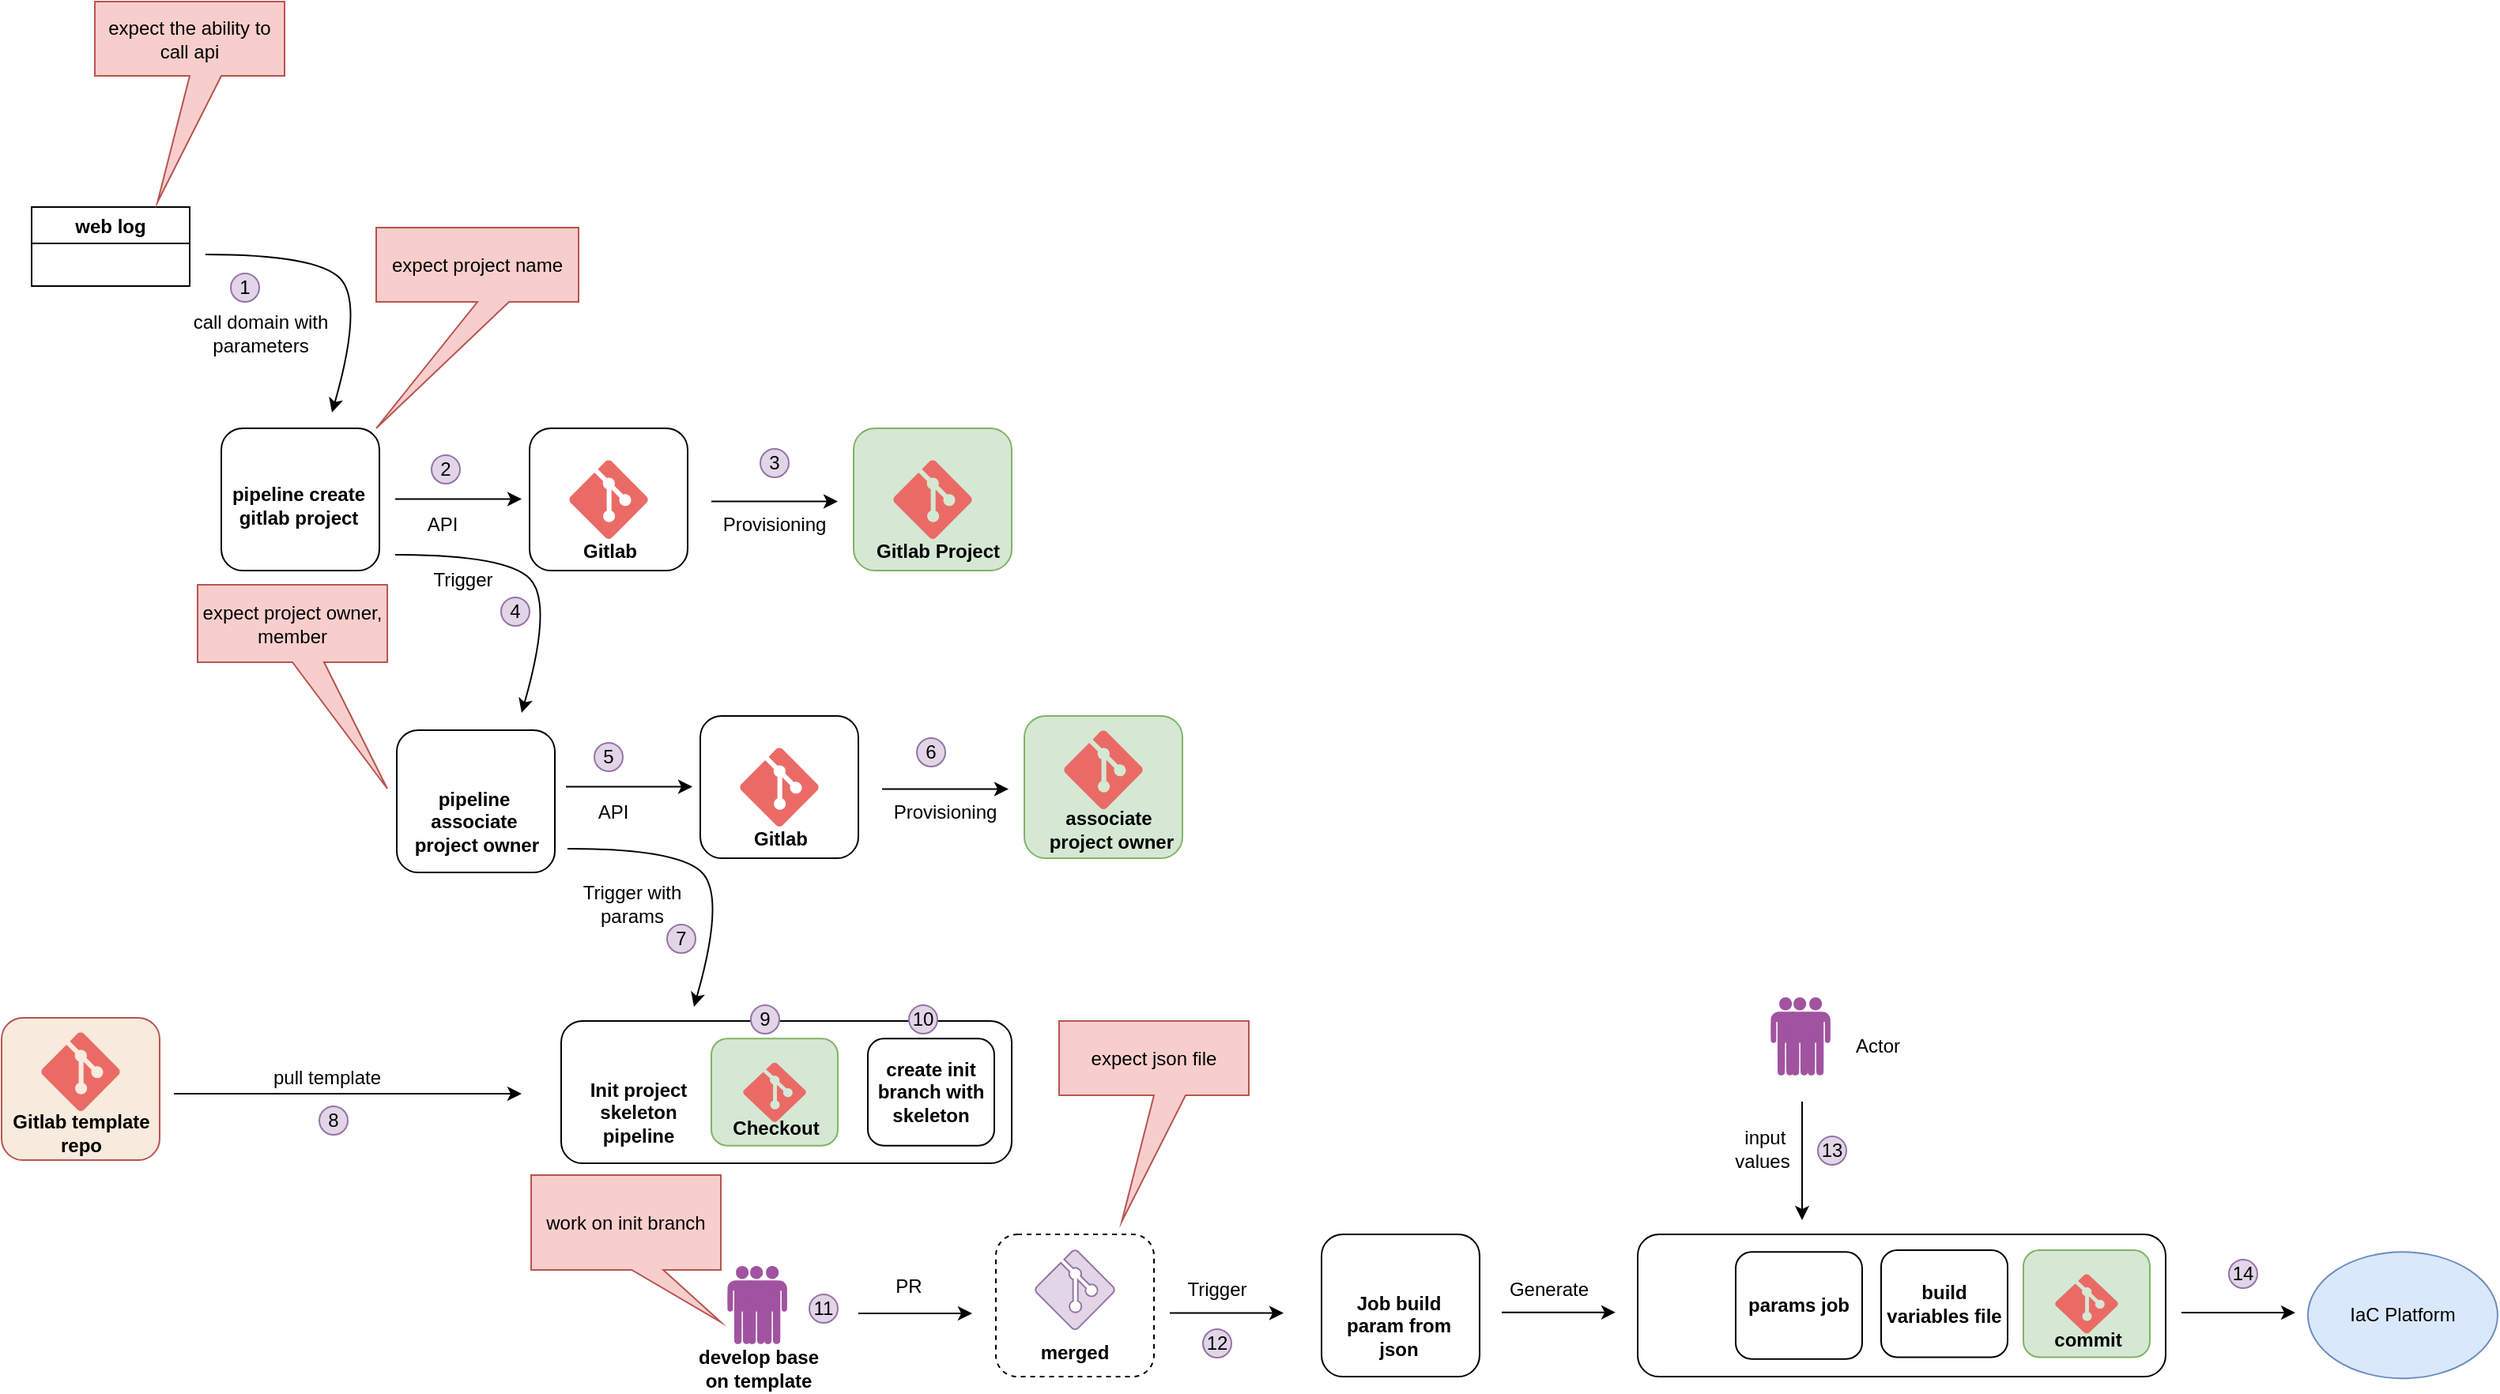 <mxfile version="20.2.4" type="github">
  <diagram id="D66kP5a0QggF74vHpiJR" name="Trang-1">
    <mxGraphModel dx="692" dy="853" grid="0" gridSize="10" guides="1" tooltips="1" connect="1" arrows="1" fold="1" page="0" pageScale="1" pageWidth="827" pageHeight="1169" math="0" shadow="0">
      <root>
        <mxCell id="0" />
        <mxCell id="1" parent="0" />
        <mxCell id="vNnDSQwe52qQY6jB95X8-1" value="" style="rounded=1;whiteSpace=wrap;html=1;" vertex="1" parent="1">
          <mxGeometry x="375" y="615" width="285" height="90" as="geometry" />
        </mxCell>
        <mxCell id="vNnDSQwe52qQY6jB95X8-2" value="web log" style="swimlane;" vertex="1" parent="1">
          <mxGeometry x="40" y="100" width="100" height="50" as="geometry" />
        </mxCell>
        <mxCell id="vNnDSQwe52qQY6jB95X8-3" value="" style="curved=1;endArrow=classic;html=1;rounded=0;" edge="1" parent="1">
          <mxGeometry width="50" height="50" relative="1" as="geometry">
            <mxPoint x="150.0" y="130.0" as="sourcePoint" />
            <mxPoint x="230.0" y="230.0" as="targetPoint" />
            <Array as="points">
              <mxPoint x="220" y="130" />
              <mxPoint x="250" y="160" />
            </Array>
          </mxGeometry>
        </mxCell>
        <mxCell id="vNnDSQwe52qQY6jB95X8-4" value="call domain with parameters" style="text;html=1;strokeColor=none;fillColor=none;align=center;verticalAlign=middle;whiteSpace=wrap;rounded=0;rotation=0;" vertex="1" parent="1">
          <mxGeometry x="130" y="160" width="110" height="40" as="geometry" />
        </mxCell>
        <mxCell id="vNnDSQwe52qQY6jB95X8-5" value="" style="endArrow=classic;html=1;rounded=0;" edge="1" parent="1">
          <mxGeometry width="50" height="50" relative="1" as="geometry">
            <mxPoint x="270.0" y="284.76" as="sourcePoint" />
            <mxPoint x="350.0" y="284.76" as="targetPoint" />
          </mxGeometry>
        </mxCell>
        <mxCell id="vNnDSQwe52qQY6jB95X8-6" value="API" style="text;html=1;strokeColor=none;fillColor=none;align=center;verticalAlign=middle;whiteSpace=wrap;rounded=0;" vertex="1" parent="1">
          <mxGeometry x="270" y="286" width="60" height="30" as="geometry" />
        </mxCell>
        <mxCell id="vNnDSQwe52qQY6jB95X8-7" value="" style="endArrow=classic;html=1;rounded=0;" edge="1" parent="1">
          <mxGeometry width="50" height="50" relative="1" as="geometry">
            <mxPoint x="470.0" y="286.26" as="sourcePoint" />
            <mxPoint x="550" y="286.26" as="targetPoint" />
          </mxGeometry>
        </mxCell>
        <mxCell id="vNnDSQwe52qQY6jB95X8-8" value="" style="group;dashed=1;" vertex="1" connectable="0" parent="1">
          <mxGeometry x="355" y="240" width="100" height="93" as="geometry" />
        </mxCell>
        <mxCell id="vNnDSQwe52qQY6jB95X8-9" value="" style="rounded=1;whiteSpace=wrap;html=1;fillColor=none;" vertex="1" parent="vNnDSQwe52qQY6jB95X8-8">
          <mxGeometry width="100" height="90" as="geometry" />
        </mxCell>
        <mxCell id="vNnDSQwe52qQY6jB95X8-10" value="" style="verticalLabelPosition=bottom;html=1;verticalAlign=top;align=center;strokeColor=none;fillColor=#EA6B66;shape=mxgraph.azure.git_repository;" vertex="1" parent="vNnDSQwe52qQY6jB95X8-8">
          <mxGeometry x="25" y="20" width="50" height="50" as="geometry" />
        </mxCell>
        <mxCell id="vNnDSQwe52qQY6jB95X8-11" value="&lt;b&gt;Gitlab&lt;/b&gt;" style="text;html=1;strokeColor=none;fillColor=none;align=center;verticalAlign=middle;whiteSpace=wrap;rounded=0;" vertex="1" parent="vNnDSQwe52qQY6jB95X8-8">
          <mxGeometry x="21" y="63" width="60" height="30" as="geometry" />
        </mxCell>
        <mxCell id="vNnDSQwe52qQY6jB95X8-12" value="" style="group" vertex="1" connectable="0" parent="1">
          <mxGeometry x="154" y="220" width="106" height="110" as="geometry" />
        </mxCell>
        <mxCell id="vNnDSQwe52qQY6jB95X8-13" value="" style="rounded=1;whiteSpace=wrap;html=1;" vertex="1" parent="vNnDSQwe52qQY6jB95X8-12">
          <mxGeometry x="6" y="20" width="100" height="90" as="geometry" />
        </mxCell>
        <mxCell id="vNnDSQwe52qQY6jB95X8-14" value="" style="shape=image;verticalLabelPosition=bottom;labelBackgroundColor=default;verticalAlign=top;aspect=fixed;imageAspect=0;image=https://www.jenkins.io/images/logos/cossack/cossack.png;" vertex="1" parent="vNnDSQwe52qQY6jB95X8-12">
          <mxGeometry width="69.64" height="60" as="geometry" />
        </mxCell>
        <mxCell id="vNnDSQwe52qQY6jB95X8-15" value="&lt;b&gt;pipeline create gitlab project&lt;/b&gt;" style="text;html=1;strokeColor=none;fillColor=none;align=center;verticalAlign=middle;whiteSpace=wrap;rounded=0;" vertex="1" parent="vNnDSQwe52qQY6jB95X8-12">
          <mxGeometry x="9" y="38" width="92" height="62" as="geometry" />
        </mxCell>
        <mxCell id="vNnDSQwe52qQY6jB95X8-16" value="Provisioning" style="text;html=1;strokeColor=none;fillColor=none;align=center;verticalAlign=middle;whiteSpace=wrap;rounded=0;" vertex="1" parent="1">
          <mxGeometry x="480" y="286" width="60" height="30" as="geometry" />
        </mxCell>
        <mxCell id="vNnDSQwe52qQY6jB95X8-17" value="" style="group" vertex="1" connectable="0" parent="1">
          <mxGeometry x="265" y="411" width="106" height="110" as="geometry" />
        </mxCell>
        <mxCell id="vNnDSQwe52qQY6jB95X8-18" value="" style="rounded=1;whiteSpace=wrap;html=1;" vertex="1" parent="vNnDSQwe52qQY6jB95X8-17">
          <mxGeometry x="6" y="20" width="100" height="90" as="geometry" />
        </mxCell>
        <mxCell id="vNnDSQwe52qQY6jB95X8-19" value="" style="shape=image;verticalLabelPosition=bottom;labelBackgroundColor=default;verticalAlign=top;aspect=fixed;imageAspect=0;image=https://www.jenkins.io/images/logos/cossack/cossack.png;" vertex="1" parent="vNnDSQwe52qQY6jB95X8-17">
          <mxGeometry width="69.64" height="60" as="geometry" />
        </mxCell>
        <mxCell id="vNnDSQwe52qQY6jB95X8-20" value="&lt;b&gt;pipeline associate&lt;/b&gt;&lt;br&gt;&lt;b&gt;&amp;nbsp;project owner&lt;/b&gt;" style="text;html=1;strokeColor=none;fillColor=none;align=center;verticalAlign=middle;whiteSpace=wrap;rounded=0;" vertex="1" parent="vNnDSQwe52qQY6jB95X8-17">
          <mxGeometry x="9" y="47" width="92" height="62" as="geometry" />
        </mxCell>
        <mxCell id="vNnDSQwe52qQY6jB95X8-21" value="" style="curved=1;endArrow=classic;html=1;rounded=0;" edge="1" parent="1">
          <mxGeometry width="50" height="50" relative="1" as="geometry">
            <mxPoint x="270.0" y="320.0" as="sourcePoint" />
            <mxPoint x="350.0" y="420.0" as="targetPoint" />
            <Array as="points">
              <mxPoint x="340" y="320" />
              <mxPoint x="370" y="350" />
            </Array>
          </mxGeometry>
        </mxCell>
        <mxCell id="vNnDSQwe52qQY6jB95X8-22" value="Trigger" style="text;html=1;strokeColor=none;fillColor=none;align=center;verticalAlign=middle;whiteSpace=wrap;rounded=0;rotation=0;" vertex="1" parent="1">
          <mxGeometry x="258" y="316" width="110" height="40" as="geometry" />
        </mxCell>
        <mxCell id="vNnDSQwe52qQY6jB95X8-23" value="" style="endArrow=classic;html=1;rounded=0;" edge="1" parent="1">
          <mxGeometry width="50" height="50" relative="1" as="geometry">
            <mxPoint x="378" y="466.76" as="sourcePoint" />
            <mxPoint x="458" y="466.76" as="targetPoint" />
          </mxGeometry>
        </mxCell>
        <mxCell id="vNnDSQwe52qQY6jB95X8-24" value="API" style="text;html=1;strokeColor=none;fillColor=none;align=center;verticalAlign=middle;whiteSpace=wrap;rounded=0;" vertex="1" parent="1">
          <mxGeometry x="378" y="468" width="60" height="30" as="geometry" />
        </mxCell>
        <mxCell id="vNnDSQwe52qQY6jB95X8-25" value="" style="endArrow=classic;html=1;rounded=0;" edge="1" parent="1">
          <mxGeometry width="50" height="50" relative="1" as="geometry">
            <mxPoint x="578" y="468.26" as="sourcePoint" />
            <mxPoint x="658" y="468.26" as="targetPoint" />
          </mxGeometry>
        </mxCell>
        <mxCell id="vNnDSQwe52qQY6jB95X8-26" value="Provisioning" style="text;html=1;strokeColor=none;fillColor=none;align=center;verticalAlign=middle;whiteSpace=wrap;rounded=0;" vertex="1" parent="1">
          <mxGeometry x="588" y="468" width="60" height="30" as="geometry" />
        </mxCell>
        <mxCell id="vNnDSQwe52qQY6jB95X8-27" value="" style="group" vertex="1" connectable="0" parent="1">
          <mxGeometry x="668" y="422" width="100" height="90" as="geometry" />
        </mxCell>
        <mxCell id="vNnDSQwe52qQY6jB95X8-28" value="" style="rounded=1;whiteSpace=wrap;html=1;fillColor=#d5e8d4;strokeColor=#82b366;" vertex="1" parent="vNnDSQwe52qQY6jB95X8-27">
          <mxGeometry width="100" height="90" as="geometry" />
        </mxCell>
        <mxCell id="vNnDSQwe52qQY6jB95X8-29" value="" style="verticalLabelPosition=bottom;html=1;verticalAlign=top;align=center;strokeColor=none;fillColor=#EA6B66;shape=mxgraph.azure.git_repository;" vertex="1" parent="vNnDSQwe52qQY6jB95X8-27">
          <mxGeometry x="25" y="9" width="50" height="50" as="geometry" />
        </mxCell>
        <mxCell id="vNnDSQwe52qQY6jB95X8-30" value="&lt;b&gt;associate&lt;/b&gt;&lt;br&gt;&lt;b&gt;&amp;nbsp;project owner&lt;/b&gt;" style="text;html=1;strokeColor=none;fillColor=none;align=center;verticalAlign=middle;whiteSpace=wrap;rounded=0;" vertex="1" parent="vNnDSQwe52qQY6jB95X8-27">
          <mxGeometry x="8.5" y="57" width="89" height="30" as="geometry" />
        </mxCell>
        <mxCell id="vNnDSQwe52qQY6jB95X8-31" value="" style="curved=1;endArrow=classic;html=1;rounded=0;" edge="1" parent="1">
          <mxGeometry width="50" height="50" relative="1" as="geometry">
            <mxPoint x="379" y="506" as="sourcePoint" />
            <mxPoint x="459" y="606" as="targetPoint" />
            <Array as="points">
              <mxPoint x="449" y="506" />
              <mxPoint x="479" y="536" />
            </Array>
          </mxGeometry>
        </mxCell>
        <mxCell id="vNnDSQwe52qQY6jB95X8-32" value="Trigger with params" style="text;html=1;strokeColor=none;fillColor=none;align=center;verticalAlign=middle;whiteSpace=wrap;rounded=0;rotation=0;" vertex="1" parent="1">
          <mxGeometry x="385" y="521" width="70" height="40" as="geometry" />
        </mxCell>
        <mxCell id="vNnDSQwe52qQY6jB95X8-33" value="" style="endArrow=classic;html=1;rounded=0;" edge="1" parent="1">
          <mxGeometry width="50" height="50" relative="1" as="geometry">
            <mxPoint x="130" y="661" as="sourcePoint" />
            <mxPoint x="350.0" y="661" as="targetPoint" />
          </mxGeometry>
        </mxCell>
        <mxCell id="vNnDSQwe52qQY6jB95X8-34" value="pull template" style="text;html=1;strokeColor=none;fillColor=none;align=center;verticalAlign=middle;whiteSpace=wrap;rounded=0;" vertex="1" parent="1">
          <mxGeometry x="184" y="636" width="86" height="30" as="geometry" />
        </mxCell>
        <mxCell id="vNnDSQwe52qQY6jB95X8-35" value="" style="shape=image;verticalLabelPosition=bottom;labelBackgroundColor=default;verticalAlign=top;aspect=fixed;imageAspect=0;image=https://www.jenkins.io/images/logos/cossack/cossack.png;" vertex="1" parent="1">
          <mxGeometry x="369" y="595" width="69.64" height="60" as="geometry" />
        </mxCell>
        <mxCell id="vNnDSQwe52qQY6jB95X8-36" value="&lt;b&gt;Init project skeleton pipeline&lt;/b&gt;" style="text;html=1;strokeColor=none;fillColor=none;align=center;verticalAlign=middle;whiteSpace=wrap;rounded=0;" vertex="1" parent="1">
          <mxGeometry x="378" y="642" width="92" height="62" as="geometry" />
        </mxCell>
        <mxCell id="vNnDSQwe52qQY6jB95X8-37" value="" style="group" vertex="1" connectable="0" parent="1">
          <mxGeometry x="21" y="613" width="100" height="90" as="geometry" />
        </mxCell>
        <mxCell id="vNnDSQwe52qQY6jB95X8-38" value="" style="rounded=1;whiteSpace=wrap;html=1;fillColor=#F8EADD;strokeColor=#b85450;" vertex="1" parent="vNnDSQwe52qQY6jB95X8-37">
          <mxGeometry width="100" height="90" as="geometry" />
        </mxCell>
        <mxCell id="vNnDSQwe52qQY6jB95X8-39" value="" style="verticalLabelPosition=bottom;html=1;verticalAlign=top;align=center;strokeColor=none;fillColor=#EA6B66;shape=mxgraph.azure.git_repository;" vertex="1" parent="vNnDSQwe52qQY6jB95X8-37">
          <mxGeometry x="25" y="9" width="50" height="50" as="geometry" />
        </mxCell>
        <mxCell id="vNnDSQwe52qQY6jB95X8-40" value="&lt;b&gt;Gitlab template repo&lt;/b&gt;" style="text;html=1;strokeColor=none;fillColor=none;align=center;verticalAlign=middle;whiteSpace=wrap;rounded=0;" vertex="1" parent="vNnDSQwe52qQY6jB95X8-37">
          <mxGeometry x="5" y="58" width="91" height="30" as="geometry" />
        </mxCell>
        <mxCell id="vNnDSQwe52qQY6jB95X8-41" value="" style="group" vertex="1" connectable="0" parent="1">
          <mxGeometry x="560" y="240" width="100" height="93" as="geometry" />
        </mxCell>
        <mxCell id="vNnDSQwe52qQY6jB95X8-42" value="" style="rounded=1;whiteSpace=wrap;html=1;fillColor=#d5e8d4;strokeColor=#82b366;" vertex="1" parent="vNnDSQwe52qQY6jB95X8-41">
          <mxGeometry width="100" height="90" as="geometry" />
        </mxCell>
        <mxCell id="vNnDSQwe52qQY6jB95X8-43" value="" style="verticalLabelPosition=bottom;html=1;verticalAlign=top;align=center;strokeColor=none;fillColor=#EA6B66;shape=mxgraph.azure.git_repository;" vertex="1" parent="vNnDSQwe52qQY6jB95X8-41">
          <mxGeometry x="25" y="20" width="50" height="50" as="geometry" />
        </mxCell>
        <mxCell id="vNnDSQwe52qQY6jB95X8-44" value="&lt;b&gt;Gitlab Project&lt;/b&gt;" style="text;html=1;strokeColor=none;fillColor=none;align=center;verticalAlign=middle;whiteSpace=wrap;rounded=0;" vertex="1" parent="vNnDSQwe52qQY6jB95X8-41">
          <mxGeometry x="8.5" y="63" width="89" height="30" as="geometry" />
        </mxCell>
        <mxCell id="vNnDSQwe52qQY6jB95X8-45" value="" style="group;rotation=90;" vertex="1" connectable="0" parent="1">
          <mxGeometry x="463" y="422" width="100" height="93" as="geometry" />
        </mxCell>
        <mxCell id="vNnDSQwe52qQY6jB95X8-46" value="" style="rounded=1;whiteSpace=wrap;html=1;" vertex="1" parent="vNnDSQwe52qQY6jB95X8-45">
          <mxGeometry width="100" height="90" as="geometry" />
        </mxCell>
        <mxCell id="vNnDSQwe52qQY6jB95X8-47" value="" style="verticalLabelPosition=bottom;html=1;verticalAlign=top;align=center;strokeColor=none;fillColor=#EA6B66;shape=mxgraph.azure.git_repository;" vertex="1" parent="vNnDSQwe52qQY6jB95X8-45">
          <mxGeometry x="25" y="20" width="50" height="50" as="geometry" />
        </mxCell>
        <mxCell id="vNnDSQwe52qQY6jB95X8-48" value="&lt;b&gt;Gitlab&lt;/b&gt;" style="text;html=1;strokeColor=none;fillColor=none;align=center;verticalAlign=middle;whiteSpace=wrap;rounded=0;" vertex="1" parent="vNnDSQwe52qQY6jB95X8-45">
          <mxGeometry x="21" y="63" width="60" height="30" as="geometry" />
        </mxCell>
        <mxCell id="vNnDSQwe52qQY6jB95X8-49" value="" style="group" vertex="1" connectable="0" parent="1">
          <mxGeometry x="470" y="625" width="80" height="70" as="geometry" />
        </mxCell>
        <mxCell id="vNnDSQwe52qQY6jB95X8-50" value="" style="rounded=1;whiteSpace=wrap;html=1;fillColor=#d5e8d4;strokeColor=#82b366;" vertex="1" parent="vNnDSQwe52qQY6jB95X8-49">
          <mxGeometry y="1.129" width="80" height="67.742" as="geometry" />
        </mxCell>
        <mxCell id="vNnDSQwe52qQY6jB95X8-51" value="" style="verticalLabelPosition=bottom;html=1;verticalAlign=top;align=center;strokeColor=none;fillColor=#EA6B66;shape=mxgraph.azure.git_repository;" vertex="1" parent="vNnDSQwe52qQY6jB95X8-49">
          <mxGeometry x="20" y="16.183" width="40" height="37.634" as="geometry" />
        </mxCell>
        <mxCell id="vNnDSQwe52qQY6jB95X8-52" value="&lt;b&gt;Checkout&lt;/b&gt;" style="text;html=1;strokeColor=none;fillColor=none;align=center;verticalAlign=middle;whiteSpace=wrap;rounded=0;" vertex="1" parent="vNnDSQwe52qQY6jB95X8-49">
          <mxGeometry x="16.8" y="46.71" width="48" height="22.581" as="geometry" />
        </mxCell>
        <mxCell id="vNnDSQwe52qQY6jB95X8-53" value="" style="group" vertex="1" connectable="0" parent="1">
          <mxGeometry x="569" y="626.129" width="80" height="67.742" as="geometry" />
        </mxCell>
        <mxCell id="vNnDSQwe52qQY6jB95X8-54" value="" style="rounded=1;whiteSpace=wrap;html=1;" vertex="1" parent="vNnDSQwe52qQY6jB95X8-53">
          <mxGeometry y="7.105e-15" width="80" height="67.742" as="geometry" />
        </mxCell>
        <mxCell id="vNnDSQwe52qQY6jB95X8-55" value="&lt;b&gt;create init branch with skeleton&lt;/b&gt;" style="text;html=1;strokeColor=none;fillColor=none;align=center;verticalAlign=middle;whiteSpace=wrap;rounded=0;" vertex="1" parent="vNnDSQwe52qQY6jB95X8-53">
          <mxGeometry x="5" y="22.581" width="70" height="22.58" as="geometry" />
        </mxCell>
        <mxCell id="vNnDSQwe52qQY6jB95X8-56" value="1" style="ellipse;whiteSpace=wrap;html=1;aspect=fixed;fillColor=#e1d5e7;strokeColor=#9673a6;" vertex="1" parent="1">
          <mxGeometry x="166" y="142" width="18" height="18" as="geometry" />
        </mxCell>
        <mxCell id="vNnDSQwe52qQY6jB95X8-57" value="2" style="ellipse;whiteSpace=wrap;html=1;aspect=fixed;fillColor=#e1d5e7;strokeColor=#9673a6;" vertex="1" parent="1">
          <mxGeometry x="293" y="257" width="18" height="18" as="geometry" />
        </mxCell>
        <mxCell id="vNnDSQwe52qQY6jB95X8-58" value="3" style="ellipse;whiteSpace=wrap;html=1;aspect=fixed;fillColor=#e1d5e7;strokeColor=#9673a6;" vertex="1" parent="1">
          <mxGeometry x="501" y="253" width="18" height="18" as="geometry" />
        </mxCell>
        <mxCell id="vNnDSQwe52qQY6jB95X8-59" value="4" style="ellipse;whiteSpace=wrap;html=1;aspect=fixed;fillColor=#e1d5e7;strokeColor=#9673a6;" vertex="1" parent="1">
          <mxGeometry x="337" y="347" width="18" height="18" as="geometry" />
        </mxCell>
        <mxCell id="vNnDSQwe52qQY6jB95X8-60" value="5" style="ellipse;whiteSpace=wrap;html=1;aspect=fixed;fillColor=#e1d5e7;strokeColor=#9673a6;" vertex="1" parent="1">
          <mxGeometry x="396" y="439" width="18" height="18" as="geometry" />
        </mxCell>
        <mxCell id="vNnDSQwe52qQY6jB95X8-61" value="6" style="ellipse;whiteSpace=wrap;html=1;aspect=fixed;fillColor=#e1d5e7;strokeColor=#9673a6;" vertex="1" parent="1">
          <mxGeometry x="600" y="436" width="18" height="18" as="geometry" />
        </mxCell>
        <mxCell id="vNnDSQwe52qQY6jB95X8-62" value="7" style="ellipse;whiteSpace=wrap;html=1;aspect=fixed;fillColor=#e1d5e7;strokeColor=#9673a6;" vertex="1" parent="1">
          <mxGeometry x="442" y="554" width="18" height="18" as="geometry" />
        </mxCell>
        <mxCell id="vNnDSQwe52qQY6jB95X8-63" value="8" style="ellipse;whiteSpace=wrap;html=1;aspect=fixed;fillColor=#e1d5e7;strokeColor=#9673a6;" vertex="1" parent="1">
          <mxGeometry x="222" y="669" width="18" height="18" as="geometry" />
        </mxCell>
        <mxCell id="vNnDSQwe52qQY6jB95X8-64" value="9" style="ellipse;whiteSpace=wrap;html=1;aspect=fixed;fillColor=#e1d5e7;strokeColor=#9673a6;" vertex="1" parent="1">
          <mxGeometry x="495" y="605" width="18" height="18" as="geometry" />
        </mxCell>
        <mxCell id="vNnDSQwe52qQY6jB95X8-65" value="10" style="ellipse;whiteSpace=wrap;html=1;aspect=fixed;fillColor=#e1d5e7;strokeColor=#9673a6;" vertex="1" parent="1">
          <mxGeometry x="595" y="605" width="18" height="18" as="geometry" />
        </mxCell>
        <mxCell id="vNnDSQwe52qQY6jB95X8-66" value="" style="group" vertex="1" connectable="0" parent="1">
          <mxGeometry x="850" y="730" width="106" height="110" as="geometry" />
        </mxCell>
        <mxCell id="vNnDSQwe52qQY6jB95X8-67" value="" style="rounded=1;whiteSpace=wrap;html=1;" vertex="1" parent="vNnDSQwe52qQY6jB95X8-66">
          <mxGeometry x="6" y="20" width="100" height="90" as="geometry" />
        </mxCell>
        <mxCell id="vNnDSQwe52qQY6jB95X8-68" value="" style="shape=image;verticalLabelPosition=bottom;labelBackgroundColor=default;verticalAlign=top;aspect=fixed;imageAspect=0;image=https://www.jenkins.io/images/logos/cossack/cossack.png;" vertex="1" parent="vNnDSQwe52qQY6jB95X8-66">
          <mxGeometry width="69.64" height="60" as="geometry" />
        </mxCell>
        <mxCell id="vNnDSQwe52qQY6jB95X8-69" value="&lt;b&gt;Job build param from json&lt;/b&gt;" style="text;html=1;strokeColor=none;fillColor=none;align=center;verticalAlign=middle;whiteSpace=wrap;rounded=0;" vertex="1" parent="vNnDSQwe52qQY6jB95X8-66">
          <mxGeometry x="9" y="47" width="92" height="62" as="geometry" />
        </mxCell>
        <mxCell id="vNnDSQwe52qQY6jB95X8-70" value="" style="endArrow=classic;html=1;rounded=0;" edge="1" parent="1">
          <mxGeometry width="50" height="50" relative="1" as="geometry">
            <mxPoint x="760" y="799.78" as="sourcePoint" />
            <mxPoint x="832" y="799.78" as="targetPoint" />
          </mxGeometry>
        </mxCell>
        <mxCell id="vNnDSQwe52qQY6jB95X8-71" value="Trigger" style="text;html=1;strokeColor=none;fillColor=none;align=center;verticalAlign=middle;whiteSpace=wrap;rounded=0;" vertex="1" parent="1">
          <mxGeometry x="760" y="770" width="60" height="30" as="geometry" />
        </mxCell>
        <mxCell id="vNnDSQwe52qQY6jB95X8-72" value="12" style="ellipse;whiteSpace=wrap;html=1;aspect=fixed;fillColor=#e1d5e7;strokeColor=#9673a6;" vertex="1" parent="1">
          <mxGeometry x="781" y="810" width="18" height="18" as="geometry" />
        </mxCell>
        <mxCell id="vNnDSQwe52qQY6jB95X8-73" value="" style="group" vertex="1" connectable="0" parent="1">
          <mxGeometry x="1140" y="600" width="38" height="50" as="geometry" />
        </mxCell>
        <mxCell id="vNnDSQwe52qQY6jB95X8-74" value="" style="verticalLabelPosition=bottom;sketch=0;html=1;fillColor=#A153A0;verticalAlign=top;align=center;pointerEvents=1;shape=mxgraph.cisco_safe.design.actor_2;" vertex="1" parent="vNnDSQwe52qQY6jB95X8-73">
          <mxGeometry width="19" height="50" as="geometry" />
        </mxCell>
        <mxCell id="vNnDSQwe52qQY6jB95X8-75" value="" style="verticalLabelPosition=bottom;sketch=0;html=1;fillColor=#A153A0;verticalAlign=top;align=center;pointerEvents=1;shape=mxgraph.cisco_safe.design.actor_2;" vertex="1" parent="vNnDSQwe52qQY6jB95X8-73">
          <mxGeometry x="19" width="19" height="50" as="geometry" />
        </mxCell>
        <mxCell id="vNnDSQwe52qQY6jB95X8-76" value="" style="verticalLabelPosition=bottom;sketch=0;html=1;fillColor=#A153A0;verticalAlign=top;align=center;pointerEvents=1;shape=mxgraph.cisco_safe.design.actor_2;" vertex="1" parent="vNnDSQwe52qQY6jB95X8-73">
          <mxGeometry x="9" width="19" height="50" as="geometry" />
        </mxCell>
        <mxCell id="vNnDSQwe52qQY6jB95X8-77" value="" style="endArrow=classic;html=1;rounded=0;" edge="1" parent="1">
          <mxGeometry width="50" height="50" relative="1" as="geometry">
            <mxPoint x="1160" y="666" as="sourcePoint" />
            <mxPoint x="1160" y="741" as="targetPoint" />
          </mxGeometry>
        </mxCell>
        <mxCell id="vNnDSQwe52qQY6jB95X8-78" value="13" style="ellipse;whiteSpace=wrap;html=1;aspect=fixed;fillColor=#e1d5e7;strokeColor=#9673a6;" vertex="1" parent="1">
          <mxGeometry x="1170" y="688" width="18" height="18" as="geometry" />
        </mxCell>
        <mxCell id="vNnDSQwe52qQY6jB95X8-79" value="&amp;nbsp;input values" style="text;html=1;strokeColor=none;fillColor=none;align=center;verticalAlign=middle;whiteSpace=wrap;rounded=0;rotation=0;" vertex="1" parent="1">
          <mxGeometry x="1110" y="676" width="50" height="40" as="geometry" />
        </mxCell>
        <mxCell id="vNnDSQwe52qQY6jB95X8-80" value="14" style="ellipse;whiteSpace=wrap;html=1;aspect=fixed;fillColor=#e1d5e7;strokeColor=#9673a6;" vertex="1" parent="1">
          <mxGeometry x="1430" y="766" width="18" height="18" as="geometry" />
        </mxCell>
        <mxCell id="vNnDSQwe52qQY6jB95X8-81" value="" style="endArrow=classic;html=1;rounded=0;" edge="1" parent="1">
          <mxGeometry width="50" height="50" relative="1" as="geometry">
            <mxPoint x="970" y="799.33" as="sourcePoint" />
            <mxPoint x="1042" y="799.33" as="targetPoint" />
          </mxGeometry>
        </mxCell>
        <mxCell id="vNnDSQwe52qQY6jB95X8-82" value="Generate" style="text;html=1;strokeColor=none;fillColor=none;align=center;verticalAlign=middle;whiteSpace=wrap;rounded=0;" vertex="1" parent="1">
          <mxGeometry x="970" y="769.55" width="60" height="30" as="geometry" />
        </mxCell>
        <mxCell id="vNnDSQwe52qQY6jB95X8-83" value="Actor" style="text;html=1;strokeColor=none;fillColor=none;align=center;verticalAlign=middle;whiteSpace=wrap;rounded=0;dashed=1;" vertex="1" parent="1">
          <mxGeometry x="1178" y="616" width="60" height="30" as="geometry" />
        </mxCell>
        <mxCell id="vNnDSQwe52qQY6jB95X8-84" value="" style="group" vertex="1" connectable="0" parent="1">
          <mxGeometry x="650" y="750" width="100" height="90" as="geometry" />
        </mxCell>
        <mxCell id="vNnDSQwe52qQY6jB95X8-85" value="" style="rounded=1;whiteSpace=wrap;html=1;fillColor=none;dashed=1;" vertex="1" parent="vNnDSQwe52qQY6jB95X8-84">
          <mxGeometry width="100" height="90" as="geometry" />
        </mxCell>
        <mxCell id="vNnDSQwe52qQY6jB95X8-86" value="" style="verticalLabelPosition=bottom;html=1;verticalAlign=top;align=center;strokeColor=#9673a6;fillColor=#e1d5e7;shape=mxgraph.azure.git_repository;" vertex="1" parent="vNnDSQwe52qQY6jB95X8-84">
          <mxGeometry x="25" y="10" width="50" height="50" as="geometry" />
        </mxCell>
        <mxCell id="vNnDSQwe52qQY6jB95X8-87" value="&lt;b&gt;merged&lt;/b&gt;" style="text;html=1;strokeColor=none;fillColor=none;align=center;verticalAlign=middle;whiteSpace=wrap;rounded=0;" vertex="1" parent="vNnDSQwe52qQY6jB95X8-84">
          <mxGeometry x="20" y="60" width="60" height="30" as="geometry" />
        </mxCell>
        <mxCell id="vNnDSQwe52qQY6jB95X8-88" value="&lt;b&gt;develop base on template&lt;/b&gt;" style="text;html=1;strokeColor=none;fillColor=none;align=center;verticalAlign=middle;whiteSpace=wrap;rounded=0;" vertex="1" parent="1">
          <mxGeometry x="455" y="820" width="90" height="30" as="geometry" />
        </mxCell>
        <mxCell id="vNnDSQwe52qQY6jB95X8-89" value="" style="group" vertex="1" connectable="0" parent="1">
          <mxGeometry x="480" y="770" width="70" height="50" as="geometry" />
        </mxCell>
        <mxCell id="vNnDSQwe52qQY6jB95X8-90" value="11" style="ellipse;whiteSpace=wrap;html=1;aspect=fixed;fillColor=#e1d5e7;strokeColor=#9673a6;" vertex="1" parent="vNnDSQwe52qQY6jB95X8-89">
          <mxGeometry x="52" y="18" width="18" height="18" as="geometry" />
        </mxCell>
        <mxCell id="vNnDSQwe52qQY6jB95X8-91" value="" style="group" vertex="1" connectable="0" parent="vNnDSQwe52qQY6jB95X8-89">
          <mxGeometry width="38" height="50" as="geometry" />
        </mxCell>
        <mxCell id="vNnDSQwe52qQY6jB95X8-92" value="" style="verticalLabelPosition=bottom;sketch=0;html=1;fillColor=#A153A0;verticalAlign=top;align=center;pointerEvents=1;shape=mxgraph.cisco_safe.design.actor_2;" vertex="1" parent="vNnDSQwe52qQY6jB95X8-91">
          <mxGeometry width="19" height="50" as="geometry" />
        </mxCell>
        <mxCell id="vNnDSQwe52qQY6jB95X8-93" value="" style="verticalLabelPosition=bottom;sketch=0;html=1;fillColor=#A153A0;verticalAlign=top;align=center;pointerEvents=1;shape=mxgraph.cisco_safe.design.actor_2;" vertex="1" parent="vNnDSQwe52qQY6jB95X8-91">
          <mxGeometry x="19" width="19" height="50" as="geometry" />
        </mxCell>
        <mxCell id="vNnDSQwe52qQY6jB95X8-94" value="" style="verticalLabelPosition=bottom;sketch=0;html=1;fillColor=#A153A0;verticalAlign=top;align=center;pointerEvents=1;shape=mxgraph.cisco_safe.design.actor_2;" vertex="1" parent="vNnDSQwe52qQY6jB95X8-91">
          <mxGeometry x="9" width="19" height="50" as="geometry" />
        </mxCell>
        <mxCell id="vNnDSQwe52qQY6jB95X8-95" value="" style="endArrow=classic;html=1;rounded=0;" edge="1" parent="1">
          <mxGeometry width="50" height="50" relative="1" as="geometry">
            <mxPoint x="563.0" y="800" as="sourcePoint" />
            <mxPoint x="635" y="800" as="targetPoint" />
          </mxGeometry>
        </mxCell>
        <mxCell id="vNnDSQwe52qQY6jB95X8-96" value="" style="endArrow=classic;html=1;rounded=0;" edge="1" parent="1">
          <mxGeometry width="50" height="50" relative="1" as="geometry">
            <mxPoint x="1400" y="799.55" as="sourcePoint" />
            <mxPoint x="1472" y="799.55" as="targetPoint" />
          </mxGeometry>
        </mxCell>
        <mxCell id="vNnDSQwe52qQY6jB95X8-97" value="" style="rounded=1;whiteSpace=wrap;html=1;" vertex="1" parent="1">
          <mxGeometry x="1056" y="750" width="334" height="90" as="geometry" />
        </mxCell>
        <mxCell id="vNnDSQwe52qQY6jB95X8-98" value="" style="shape=image;verticalLabelPosition=bottom;labelBackgroundColor=default;verticalAlign=top;aspect=fixed;imageAspect=0;image=https://www.jenkins.io/images/logos/cossack/cossack.png;" vertex="1" parent="1">
          <mxGeometry x="1050" y="730" width="69.64" height="60" as="geometry" />
        </mxCell>
        <mxCell id="vNnDSQwe52qQY6jB95X8-99" value="" style="group" vertex="1" connectable="0" parent="1">
          <mxGeometry x="1300" y="758.87" width="80" height="70" as="geometry" />
        </mxCell>
        <mxCell id="vNnDSQwe52qQY6jB95X8-100" value="" style="rounded=1;whiteSpace=wrap;html=1;fillColor=#d5e8d4;strokeColor=#82b366;" vertex="1" parent="vNnDSQwe52qQY6jB95X8-99">
          <mxGeometry y="1.129" width="80" height="67.742" as="geometry" />
        </mxCell>
        <mxCell id="vNnDSQwe52qQY6jB95X8-101" value="" style="verticalLabelPosition=bottom;html=1;verticalAlign=top;align=center;strokeColor=none;fillColor=#EA6B66;shape=mxgraph.azure.git_repository;" vertex="1" parent="vNnDSQwe52qQY6jB95X8-99">
          <mxGeometry x="20" y="16.183" width="40" height="37.634" as="geometry" />
        </mxCell>
        <mxCell id="vNnDSQwe52qQY6jB95X8-102" value="&lt;b&gt;commit&lt;/b&gt;" style="text;html=1;strokeColor=none;fillColor=none;align=center;verticalAlign=middle;whiteSpace=wrap;rounded=0;" vertex="1" parent="vNnDSQwe52qQY6jB95X8-99">
          <mxGeometry x="16.8" y="46.71" width="48" height="22.581" as="geometry" />
        </mxCell>
        <mxCell id="vNnDSQwe52qQY6jB95X8-103" value="&lt;b&gt;params job&lt;/b&gt;" style="rounded=1;whiteSpace=wrap;html=1;" vertex="1" parent="1">
          <mxGeometry x="1118" y="761.129" width="80" height="67.742" as="geometry" />
        </mxCell>
        <mxCell id="vNnDSQwe52qQY6jB95X8-104" value="&lt;b&gt;build variables file&lt;/b&gt;" style="rounded=1;whiteSpace=wrap;html=1;" vertex="1" parent="1">
          <mxGeometry x="1210" y="759.999" width="80" height="67.742" as="geometry" />
        </mxCell>
        <mxCell id="vNnDSQwe52qQY6jB95X8-105" value="IaC Platform" style="ellipse;whiteSpace=wrap;html=1;fillColor=#dae8fc;strokeColor=#6c8ebf;" vertex="1" parent="1">
          <mxGeometry x="1480" y="761.13" width="120" height="80" as="geometry" />
        </mxCell>
        <mxCell id="vNnDSQwe52qQY6jB95X8-106" value="&lt;div&gt;expect the ability to call api&lt;/div&gt;" style="shape=callout;whiteSpace=wrap;html=1;perimeter=calloutPerimeter;fillColor=#f8cecc;position2=0.33;base=20;size=80;position=0.5;strokeColor=#b85450;" vertex="1" parent="1">
          <mxGeometry x="80" y="-30" width="120" height="127" as="geometry" />
        </mxCell>
        <mxCell id="vNnDSQwe52qQY6jB95X8-107" value="&lt;div&gt;work on init branch&lt;/div&gt;" style="shape=callout;whiteSpace=wrap;html=1;perimeter=calloutPerimeter;fillColor=#f8cecc;position2=1;base=20;size=33;position=0.53;strokeColor=#b85450;" vertex="1" parent="1">
          <mxGeometry x="356" y="712.5" width="120" height="93" as="geometry" />
        </mxCell>
        <mxCell id="vNnDSQwe52qQY6jB95X8-108" value="PR" style="text;html=1;strokeColor=none;fillColor=none;align=center;verticalAlign=middle;whiteSpace=wrap;rounded=0;" vertex="1" parent="1">
          <mxGeometry x="550" y="768" width="90" height="30" as="geometry" />
        </mxCell>
        <mxCell id="vNnDSQwe52qQY6jB95X8-109" value="&lt;div&gt;expect json file&lt;/div&gt;" style="shape=callout;whiteSpace=wrap;html=1;perimeter=calloutPerimeter;fillColor=#f8cecc;position2=0.33;base=20;size=80;position=0.5;strokeColor=#b85450;" vertex="1" parent="1">
          <mxGeometry x="690" y="615" width="120" height="127" as="geometry" />
        </mxCell>
        <mxCell id="vNnDSQwe52qQY6jB95X8-110" value="&lt;div&gt;expect project name&lt;/div&gt;" style="shape=callout;whiteSpace=wrap;html=1;perimeter=calloutPerimeter;fillColor=#f8cecc;position2=0;base=20;size=80;position=0.5;strokeColor=#b85450;" vertex="1" parent="1">
          <mxGeometry x="258" y="113" width="128" height="127" as="geometry" />
        </mxCell>
        <mxCell id="vNnDSQwe52qQY6jB95X8-111" value="&lt;div&gt;expect project owner, member&lt;/div&gt;" style="shape=callout;whiteSpace=wrap;html=1;perimeter=calloutPerimeter;fillColor=#f8cecc;position2=1;base=20;size=80;position=0.5;strokeColor=#b85450;" vertex="1" parent="1">
          <mxGeometry x="145" y="339" width="120" height="129" as="geometry" />
        </mxCell>
      </root>
    </mxGraphModel>
  </diagram>
</mxfile>
